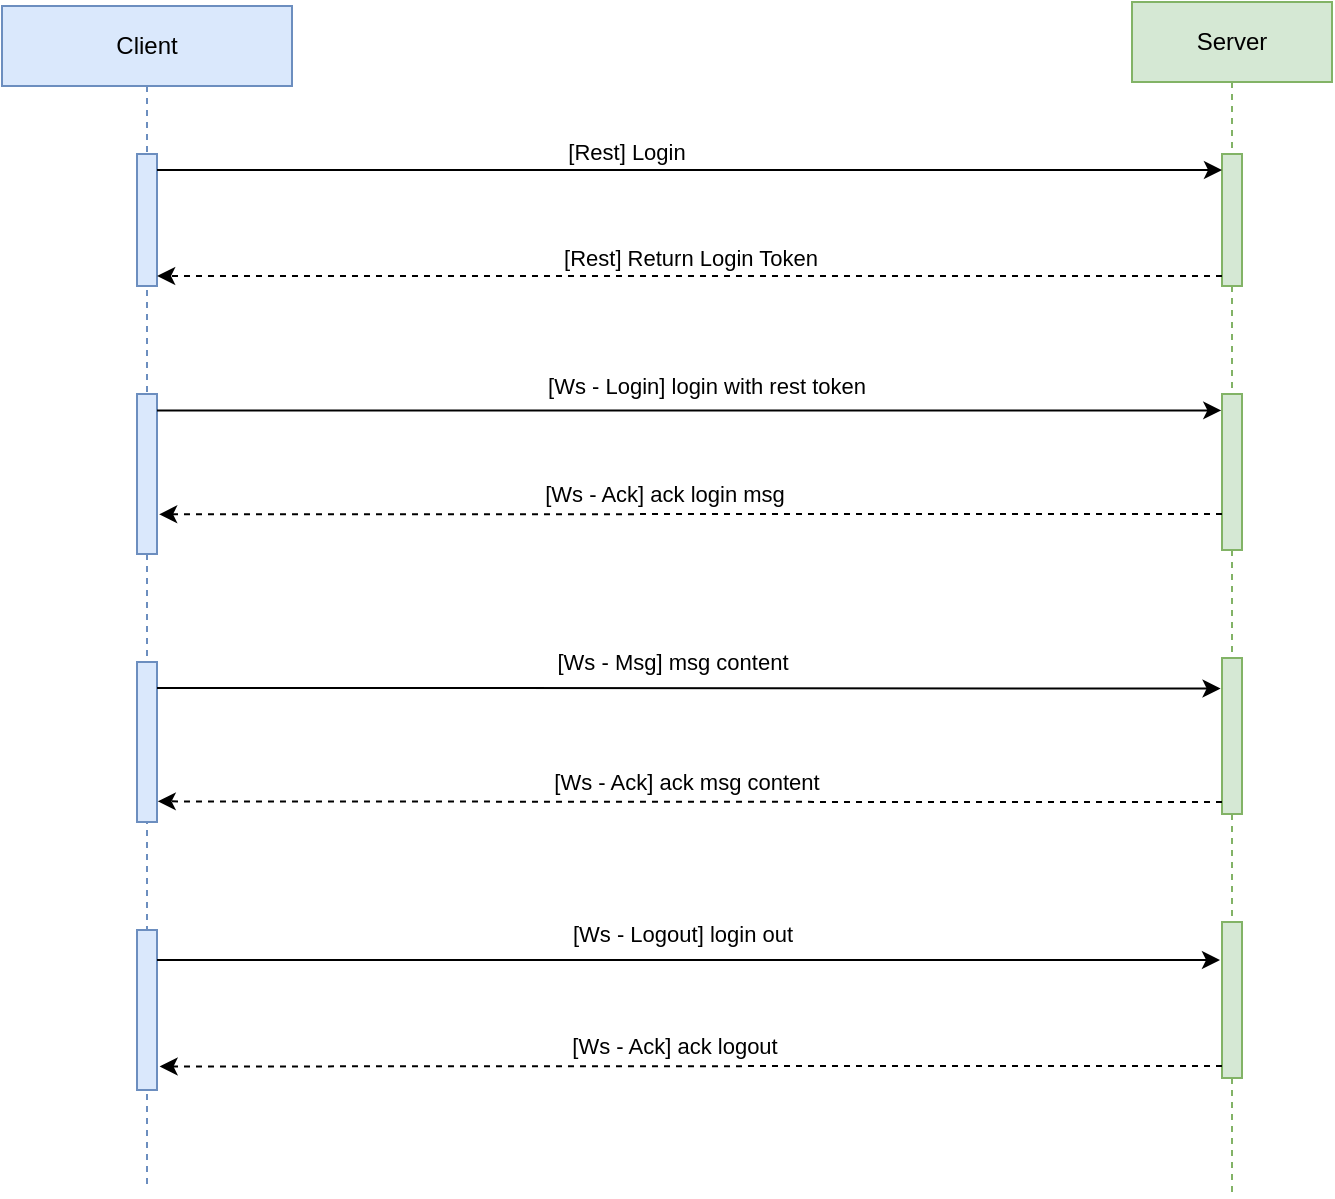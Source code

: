 <mxfile version="20.2.3" type="device"><diagram id="P1u_wUYGymcp6RMyhc8O" name="第 1 页"><mxGraphModel dx="949" dy="658" grid="0" gridSize="10" guides="1" tooltips="1" connect="1" arrows="1" fold="1" page="0" pageScale="1" pageWidth="827" pageHeight="1169" math="0" shadow="0"><root><mxCell id="0"/><mxCell id="1" parent="0"/><mxCell id="Pbg0kjEiXmnGji7YtfXA-1" value="Client" style="shape=umlLifeline;perimeter=lifelinePerimeter;whiteSpace=wrap;html=1;container=1;collapsible=0;recursiveResize=0;outlineConnect=0;fillColor=#dae8fc;strokeColor=#6c8ebf;" vertex="1" parent="1"><mxGeometry x="133" y="91" width="145" height="589" as="geometry"/></mxCell><mxCell id="Pbg0kjEiXmnGji7YtfXA-3" value="" style="html=1;points=[];perimeter=orthogonalPerimeter;fillColor=#dae8fc;strokeColor=#6c8ebf;" vertex="1" parent="Pbg0kjEiXmnGji7YtfXA-1"><mxGeometry x="67.5" y="74" width="10" height="66" as="geometry"/></mxCell><mxCell id="Pbg0kjEiXmnGji7YtfXA-13" value="" style="html=1;points=[];perimeter=orthogonalPerimeter;fillColor=#dae8fc;strokeColor=#6c8ebf;" vertex="1" parent="Pbg0kjEiXmnGji7YtfXA-1"><mxGeometry x="67.5" y="194" width="10" height="80" as="geometry"/></mxCell><mxCell id="Pbg0kjEiXmnGji7YtfXA-25" value="" style="html=1;points=[];perimeter=orthogonalPerimeter;fillColor=#dae8fc;strokeColor=#6c8ebf;" vertex="1" parent="Pbg0kjEiXmnGji7YtfXA-1"><mxGeometry x="67.5" y="328" width="10" height="80" as="geometry"/></mxCell><mxCell id="Pbg0kjEiXmnGji7YtfXA-32" value="" style="html=1;points=[];perimeter=orthogonalPerimeter;fillColor=#dae8fc;strokeColor=#6c8ebf;" vertex="1" parent="Pbg0kjEiXmnGji7YtfXA-1"><mxGeometry x="67.5" y="462" width="10" height="80" as="geometry"/></mxCell><mxCell id="Pbg0kjEiXmnGji7YtfXA-2" value="Server" style="shape=umlLifeline;perimeter=lifelinePerimeter;whiteSpace=wrap;html=1;container=1;collapsible=0;recursiveResize=0;outlineConnect=0;fillColor=#d5e8d4;strokeColor=#82b366;" vertex="1" parent="1"><mxGeometry x="698" y="89" width="100" height="597" as="geometry"/></mxCell><mxCell id="Pbg0kjEiXmnGji7YtfXA-5" value="" style="html=1;points=[];perimeter=orthogonalPerimeter;fillColor=#d5e8d4;strokeColor=#82b366;" vertex="1" parent="Pbg0kjEiXmnGji7YtfXA-2"><mxGeometry x="45" y="76" width="10" height="66" as="geometry"/></mxCell><mxCell id="Pbg0kjEiXmnGji7YtfXA-14" value="" style="html=1;points=[];perimeter=orthogonalPerimeter;fillColor=#d5e8d4;strokeColor=#82b366;" vertex="1" parent="Pbg0kjEiXmnGji7YtfXA-2"><mxGeometry x="45" y="196" width="10" height="78" as="geometry"/></mxCell><mxCell id="Pbg0kjEiXmnGji7YtfXA-26" value="" style="html=1;points=[];perimeter=orthogonalPerimeter;fillColor=#d5e8d4;strokeColor=#82b366;" vertex="1" parent="Pbg0kjEiXmnGji7YtfXA-2"><mxGeometry x="45" y="328" width="10" height="78" as="geometry"/></mxCell><mxCell id="Pbg0kjEiXmnGji7YtfXA-33" value="" style="html=1;points=[];perimeter=orthogonalPerimeter;fillColor=#d5e8d4;strokeColor=#82b366;" vertex="1" parent="Pbg0kjEiXmnGji7YtfXA-2"><mxGeometry x="45" y="460" width="10" height="78" as="geometry"/></mxCell><mxCell id="Pbg0kjEiXmnGji7YtfXA-6" value="[Rest] Login" style="edgeStyle=orthogonalEdgeStyle;rounded=0;orthogonalLoop=1;jettySize=auto;html=1;" edge="1" parent="1" source="Pbg0kjEiXmnGji7YtfXA-3" target="Pbg0kjEiXmnGji7YtfXA-5"><mxGeometry x="-0.119" y="9" relative="1" as="geometry"><Array as="points"><mxPoint x="476" y="173"/><mxPoint x="476" y="173"/></Array><mxPoint as="offset"/></mxGeometry></mxCell><mxCell id="Pbg0kjEiXmnGji7YtfXA-7" style="edgeStyle=orthogonalEdgeStyle;rounded=0;orthogonalLoop=1;jettySize=auto;html=1;entryX=1.007;entryY=0.924;entryDx=0;entryDy=0;entryPerimeter=0;dashed=1;" edge="1" parent="1" source="Pbg0kjEiXmnGji7YtfXA-5" target="Pbg0kjEiXmnGji7YtfXA-3"><mxGeometry relative="1" as="geometry"><Array as="points"><mxPoint x="611" y="226"/><mxPoint x="611" y="226"/></Array></mxGeometry></mxCell><mxCell id="Pbg0kjEiXmnGji7YtfXA-8" value="[Rest] Return Login Token" style="edgeLabel;html=1;align=center;verticalAlign=middle;resizable=0;points=[];" vertex="1" connectable="0" parent="Pbg0kjEiXmnGji7YtfXA-7"><mxGeometry x="0.094" y="-2" relative="1" as="geometry"><mxPoint x="25" y="-7" as="offset"/></mxGeometry></mxCell><mxCell id="Pbg0kjEiXmnGji7YtfXA-15" value="[Ws - Login] login with rest token" style="edgeStyle=orthogonalEdgeStyle;rounded=0;orthogonalLoop=1;jettySize=auto;html=1;entryX=-0.036;entryY=0.105;entryDx=0;entryDy=0;entryPerimeter=0;" edge="1" parent="1" source="Pbg0kjEiXmnGji7YtfXA-13" target="Pbg0kjEiXmnGji7YtfXA-14"><mxGeometry x="0.032" y="12" relative="1" as="geometry"><Array as="points"><mxPoint x="206" y="292"/></Array><mxPoint as="offset"/></mxGeometry></mxCell><mxCell id="Pbg0kjEiXmnGji7YtfXA-23" style="edgeStyle=orthogonalEdgeStyle;rounded=0;orthogonalLoop=1;jettySize=auto;html=1;entryX=1.107;entryY=0.752;entryDx=0;entryDy=0;entryPerimeter=0;dashed=1;" edge="1" parent="1" source="Pbg0kjEiXmnGji7YtfXA-14" target="Pbg0kjEiXmnGji7YtfXA-13"><mxGeometry relative="1" as="geometry"><Array as="points"><mxPoint x="609" y="345"/><mxPoint x="609" y="345"/></Array></mxGeometry></mxCell><mxCell id="Pbg0kjEiXmnGji7YtfXA-24" value="[Ws - Ack] ack login msg" style="edgeLabel;html=1;align=center;verticalAlign=middle;resizable=0;points=[];" vertex="1" connectable="0" parent="Pbg0kjEiXmnGji7YtfXA-23"><mxGeometry x="-0.038" y="-2" relative="1" as="geometry"><mxPoint x="-24" y="-8" as="offset"/></mxGeometry></mxCell><mxCell id="Pbg0kjEiXmnGji7YtfXA-28" style="edgeStyle=orthogonalEdgeStyle;rounded=0;orthogonalLoop=1;jettySize=auto;html=1;entryX=-0.071;entryY=0.196;entryDx=0;entryDy=0;entryPerimeter=0;" edge="1" parent="1" source="Pbg0kjEiXmnGji7YtfXA-25" target="Pbg0kjEiXmnGji7YtfXA-26"><mxGeometry relative="1" as="geometry"><Array as="points"><mxPoint x="344" y="432"/><mxPoint x="344" y="432"/></Array></mxGeometry></mxCell><mxCell id="Pbg0kjEiXmnGji7YtfXA-29" value="[Ws - Msg] msg content" style="edgeLabel;html=1;align=center;verticalAlign=middle;resizable=0;points=[];" vertex="1" connectable="0" parent="Pbg0kjEiXmnGji7YtfXA-28"><mxGeometry x="-0.021" y="2" relative="1" as="geometry"><mxPoint x="-3" y="-11" as="offset"/></mxGeometry></mxCell><mxCell id="Pbg0kjEiXmnGji7YtfXA-30" style="edgeStyle=orthogonalEdgeStyle;rounded=0;orthogonalLoop=1;jettySize=auto;html=1;entryX=1.036;entryY=0.871;entryDx=0;entryDy=0;entryPerimeter=0;dashed=1;" edge="1" parent="1" source="Pbg0kjEiXmnGji7YtfXA-26" target="Pbg0kjEiXmnGji7YtfXA-25"><mxGeometry relative="1" as="geometry"><Array as="points"><mxPoint x="615" y="489"/><mxPoint x="615" y="489"/></Array></mxGeometry></mxCell><mxCell id="Pbg0kjEiXmnGji7YtfXA-31" value="[Ws - Ack] ack msg content" style="edgeLabel;html=1;align=center;verticalAlign=middle;resizable=0;points=[];" vertex="1" connectable="0" parent="Pbg0kjEiXmnGji7YtfXA-30"><mxGeometry x="0.031" y="-2" relative="1" as="geometry"><mxPoint x="6" y="-8" as="offset"/></mxGeometry></mxCell><mxCell id="Pbg0kjEiXmnGji7YtfXA-34" value="[Ws - Logout] login out" style="edgeStyle=orthogonalEdgeStyle;rounded=0;orthogonalLoop=1;jettySize=auto;html=1;entryX=-0.1;entryY=0.244;entryDx=0;entryDy=0;entryPerimeter=0;" edge="1" parent="1" source="Pbg0kjEiXmnGji7YtfXA-32" target="Pbg0kjEiXmnGji7YtfXA-33"><mxGeometry x="-0.012" y="13" relative="1" as="geometry"><Array as="points"><mxPoint x="342" y="568"/><mxPoint x="342" y="568"/></Array><mxPoint as="offset"/></mxGeometry></mxCell><mxCell id="Pbg0kjEiXmnGji7YtfXA-35" style="edgeStyle=orthogonalEdgeStyle;rounded=0;orthogonalLoop=1;jettySize=auto;html=1;entryX=1.13;entryY=0.853;entryDx=0;entryDy=0;entryPerimeter=0;dashed=1;" edge="1" parent="1" source="Pbg0kjEiXmnGji7YtfXA-33" target="Pbg0kjEiXmnGji7YtfXA-32"><mxGeometry relative="1" as="geometry"><Array as="points"><mxPoint x="608" y="621"/><mxPoint x="608" y="621"/></Array></mxGeometry></mxCell><mxCell id="Pbg0kjEiXmnGji7YtfXA-36" value="[Ws - Ack] ack logout" style="edgeLabel;html=1;align=center;verticalAlign=middle;resizable=0;points=[];" vertex="1" connectable="0" parent="Pbg0kjEiXmnGji7YtfXA-35"><mxGeometry x="0.13" y="2" relative="1" as="geometry"><mxPoint x="26" y="-12" as="offset"/></mxGeometry></mxCell></root></mxGraphModel></diagram></mxfile>